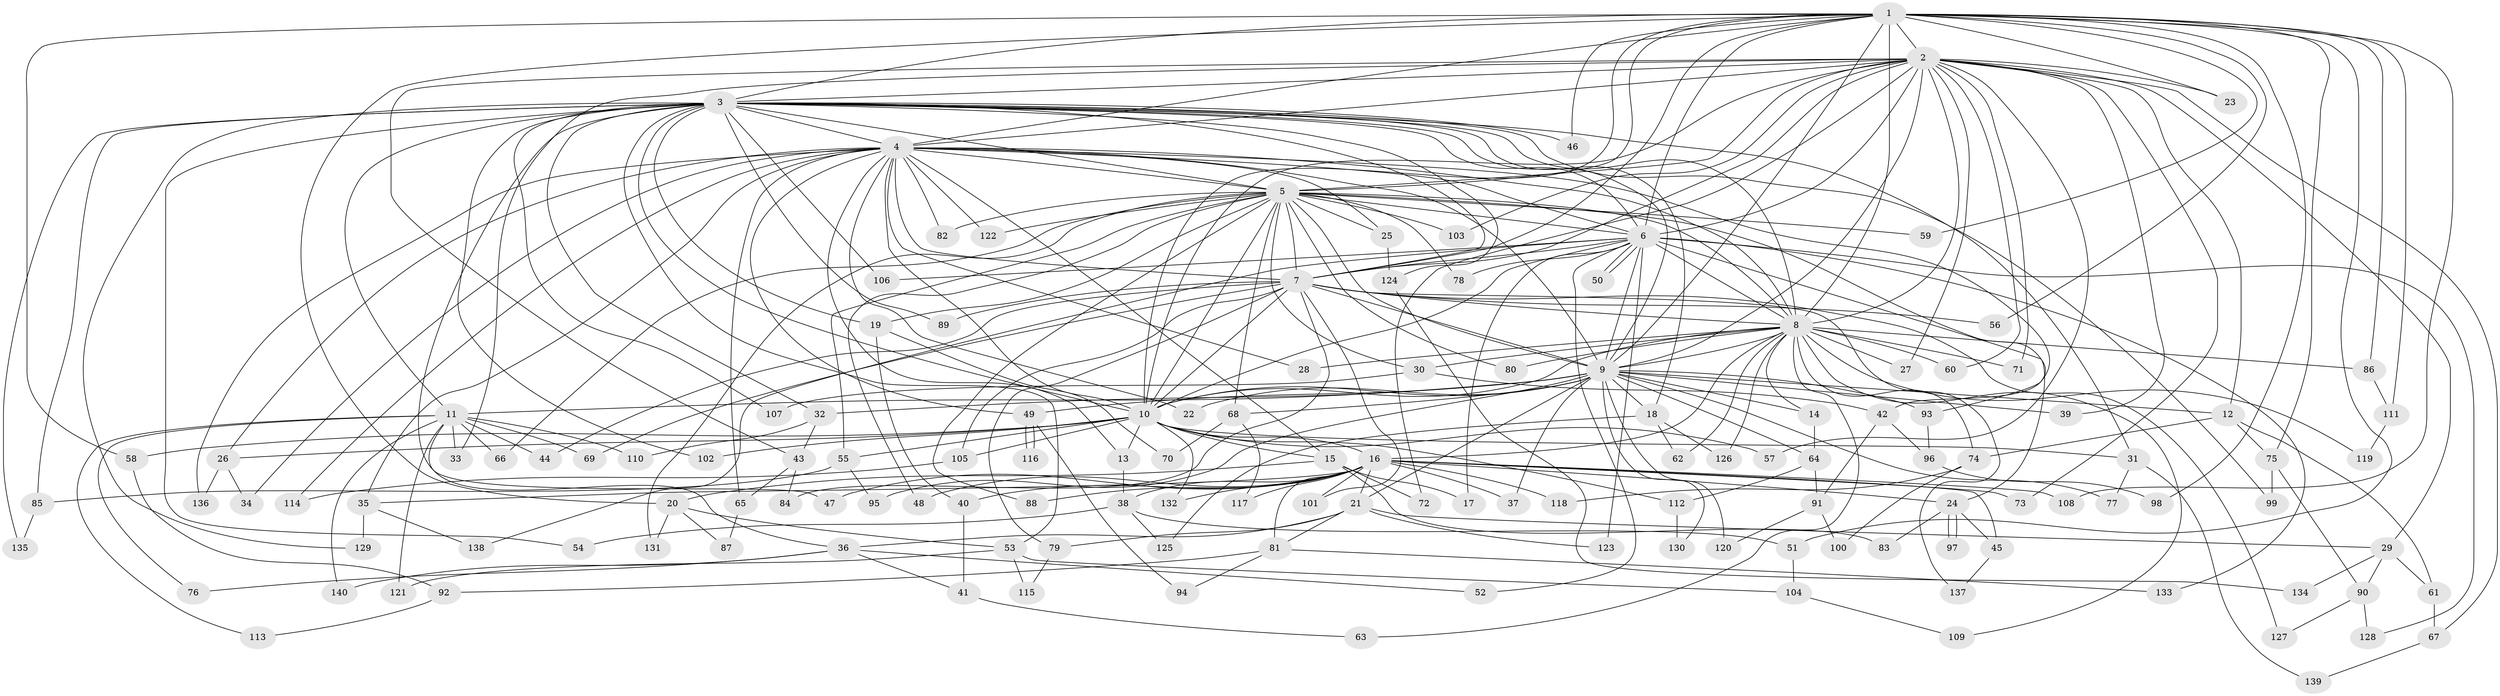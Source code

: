 // coarse degree distribution, {20: 0.00909090909090909, 21: 0.00909090909090909, 25: 0.00909090909090909, 31: 0.00909090909090909, 23: 0.01818181818181818, 19: 0.01818181818181818, 18: 0.00909090909090909, 26: 0.00909090909090909, 12: 0.00909090909090909, 7: 0.01818181818181818, 2: 0.5454545454545454, 3: 0.16363636363636364, 5: 0.06363636363636363, 6: 0.02727272727272727, 4: 0.08181818181818182}
// Generated by graph-tools (version 1.1) at 2025/41/03/06/25 10:41:37]
// undirected, 140 vertices, 305 edges
graph export_dot {
graph [start="1"]
  node [color=gray90,style=filled];
  1;
  2;
  3;
  4;
  5;
  6;
  7;
  8;
  9;
  10;
  11;
  12;
  13;
  14;
  15;
  16;
  17;
  18;
  19;
  20;
  21;
  22;
  23;
  24;
  25;
  26;
  27;
  28;
  29;
  30;
  31;
  32;
  33;
  34;
  35;
  36;
  37;
  38;
  39;
  40;
  41;
  42;
  43;
  44;
  45;
  46;
  47;
  48;
  49;
  50;
  51;
  52;
  53;
  54;
  55;
  56;
  57;
  58;
  59;
  60;
  61;
  62;
  63;
  64;
  65;
  66;
  67;
  68;
  69;
  70;
  71;
  72;
  73;
  74;
  75;
  76;
  77;
  78;
  79;
  80;
  81;
  82;
  83;
  84;
  85;
  86;
  87;
  88;
  89;
  90;
  91;
  92;
  93;
  94;
  95;
  96;
  97;
  98;
  99;
  100;
  101;
  102;
  103;
  104;
  105;
  106;
  107;
  108;
  109;
  110;
  111;
  112;
  113;
  114;
  115;
  116;
  117;
  118;
  119;
  120;
  121;
  122;
  123;
  124;
  125;
  126;
  127;
  128;
  129;
  130;
  131;
  132;
  133;
  134;
  135;
  136;
  137;
  138;
  139;
  140;
  1 -- 2;
  1 -- 3;
  1 -- 4;
  1 -- 5;
  1 -- 6;
  1 -- 7;
  1 -- 8;
  1 -- 9;
  1 -- 10;
  1 -- 20;
  1 -- 23;
  1 -- 46;
  1 -- 51;
  1 -- 56;
  1 -- 58;
  1 -- 59;
  1 -- 75;
  1 -- 86;
  1 -- 98;
  1 -- 108;
  1 -- 111;
  2 -- 3;
  2 -- 4;
  2 -- 5;
  2 -- 6;
  2 -- 7;
  2 -- 8;
  2 -- 9;
  2 -- 10;
  2 -- 12;
  2 -- 23;
  2 -- 27;
  2 -- 29;
  2 -- 33;
  2 -- 39;
  2 -- 43;
  2 -- 57;
  2 -- 60;
  2 -- 67;
  2 -- 71;
  2 -- 72;
  2 -- 73;
  2 -- 103;
  3 -- 4;
  3 -- 5;
  3 -- 6;
  3 -- 7;
  3 -- 8;
  3 -- 9;
  3 -- 10;
  3 -- 11;
  3 -- 18;
  3 -- 19;
  3 -- 31;
  3 -- 32;
  3 -- 46;
  3 -- 47;
  3 -- 53;
  3 -- 54;
  3 -- 85;
  3 -- 89;
  3 -- 99;
  3 -- 102;
  3 -- 106;
  3 -- 107;
  3 -- 124;
  3 -- 129;
  3 -- 135;
  4 -- 5;
  4 -- 6;
  4 -- 7;
  4 -- 8;
  4 -- 9;
  4 -- 10;
  4 -- 13;
  4 -- 15;
  4 -- 22;
  4 -- 25;
  4 -- 26;
  4 -- 28;
  4 -- 34;
  4 -- 35;
  4 -- 42;
  4 -- 49;
  4 -- 65;
  4 -- 82;
  4 -- 114;
  4 -- 122;
  4 -- 136;
  5 -- 6;
  5 -- 7;
  5 -- 8;
  5 -- 9;
  5 -- 10;
  5 -- 19;
  5 -- 25;
  5 -- 30;
  5 -- 48;
  5 -- 55;
  5 -- 59;
  5 -- 66;
  5 -- 68;
  5 -- 78;
  5 -- 80;
  5 -- 82;
  5 -- 88;
  5 -- 93;
  5 -- 103;
  5 -- 122;
  5 -- 131;
  6 -- 7;
  6 -- 8;
  6 -- 9;
  6 -- 10;
  6 -- 17;
  6 -- 24;
  6 -- 50;
  6 -- 50;
  6 -- 52;
  6 -- 78;
  6 -- 106;
  6 -- 123;
  6 -- 128;
  6 -- 133;
  6 -- 138;
  7 -- 8;
  7 -- 9;
  7 -- 10;
  7 -- 44;
  7 -- 56;
  7 -- 69;
  7 -- 79;
  7 -- 84;
  7 -- 89;
  7 -- 101;
  7 -- 105;
  7 -- 127;
  7 -- 137;
  8 -- 9;
  8 -- 10;
  8 -- 14;
  8 -- 16;
  8 -- 27;
  8 -- 28;
  8 -- 30;
  8 -- 60;
  8 -- 62;
  8 -- 63;
  8 -- 71;
  8 -- 74;
  8 -- 80;
  8 -- 86;
  8 -- 109;
  8 -- 119;
  8 -- 126;
  9 -- 10;
  9 -- 11;
  9 -- 12;
  9 -- 14;
  9 -- 18;
  9 -- 21;
  9 -- 22;
  9 -- 32;
  9 -- 37;
  9 -- 39;
  9 -- 49;
  9 -- 64;
  9 -- 68;
  9 -- 77;
  9 -- 93;
  9 -- 95;
  9 -- 120;
  9 -- 130;
  10 -- 13;
  10 -- 15;
  10 -- 16;
  10 -- 26;
  10 -- 31;
  10 -- 55;
  10 -- 57;
  10 -- 58;
  10 -- 102;
  10 -- 105;
  10 -- 112;
  10 -- 132;
  11 -- 33;
  11 -- 36;
  11 -- 44;
  11 -- 66;
  11 -- 69;
  11 -- 76;
  11 -- 110;
  11 -- 113;
  11 -- 121;
  11 -- 140;
  12 -- 61;
  12 -- 74;
  12 -- 75;
  13 -- 38;
  14 -- 64;
  15 -- 17;
  15 -- 20;
  15 -- 72;
  15 -- 83;
  16 -- 21;
  16 -- 24;
  16 -- 35;
  16 -- 37;
  16 -- 38;
  16 -- 40;
  16 -- 45;
  16 -- 47;
  16 -- 48;
  16 -- 73;
  16 -- 81;
  16 -- 88;
  16 -- 101;
  16 -- 108;
  16 -- 117;
  16 -- 118;
  16 -- 132;
  18 -- 62;
  18 -- 125;
  18 -- 126;
  19 -- 40;
  19 -- 70;
  20 -- 53;
  20 -- 87;
  20 -- 131;
  21 -- 29;
  21 -- 36;
  21 -- 79;
  21 -- 81;
  21 -- 123;
  24 -- 45;
  24 -- 83;
  24 -- 97;
  24 -- 97;
  25 -- 124;
  26 -- 34;
  26 -- 136;
  29 -- 61;
  29 -- 90;
  29 -- 134;
  30 -- 42;
  30 -- 107;
  31 -- 77;
  31 -- 139;
  32 -- 43;
  32 -- 110;
  35 -- 129;
  35 -- 138;
  36 -- 41;
  36 -- 52;
  36 -- 76;
  36 -- 140;
  38 -- 51;
  38 -- 54;
  38 -- 125;
  40 -- 41;
  41 -- 63;
  42 -- 91;
  42 -- 96;
  43 -- 65;
  43 -- 84;
  45 -- 137;
  49 -- 94;
  49 -- 116;
  49 -- 116;
  51 -- 104;
  53 -- 104;
  53 -- 115;
  53 -- 121;
  55 -- 85;
  55 -- 95;
  58 -- 92;
  61 -- 67;
  64 -- 91;
  64 -- 112;
  65 -- 87;
  67 -- 139;
  68 -- 70;
  68 -- 117;
  74 -- 100;
  74 -- 118;
  75 -- 90;
  75 -- 99;
  79 -- 115;
  81 -- 92;
  81 -- 94;
  81 -- 133;
  85 -- 135;
  86 -- 111;
  90 -- 127;
  90 -- 128;
  91 -- 100;
  91 -- 120;
  92 -- 113;
  93 -- 96;
  96 -- 98;
  104 -- 109;
  105 -- 114;
  111 -- 119;
  112 -- 130;
  124 -- 134;
}
